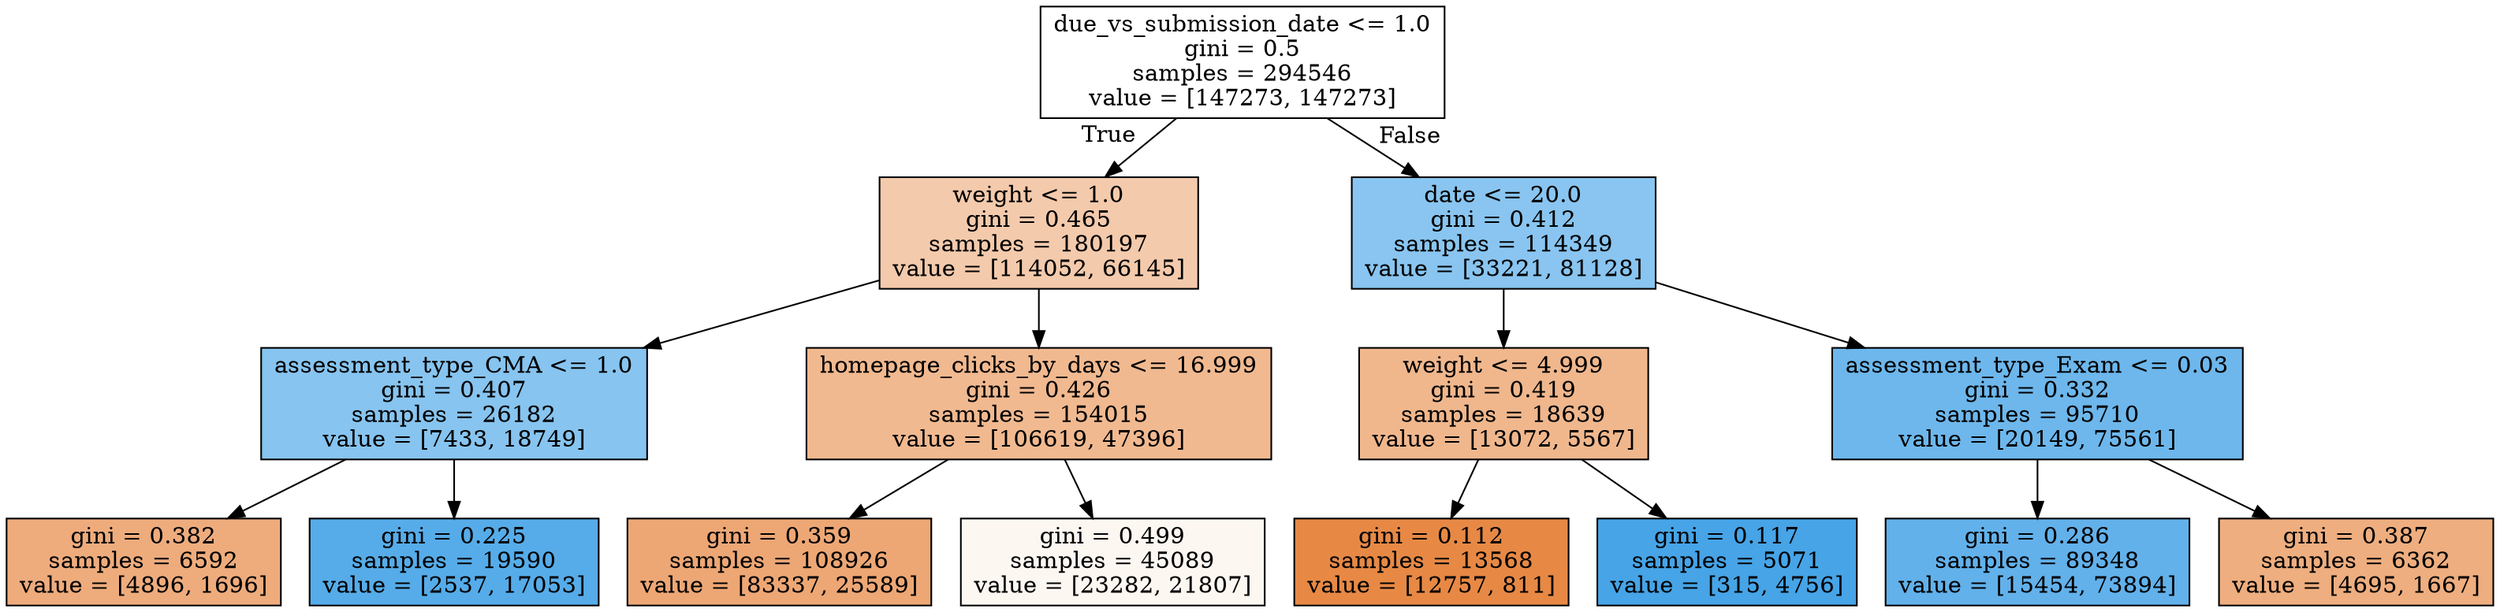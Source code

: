 digraph Tree {
node [shape=box, style="filled", color="black"] ;
0 [label="due_vs_submission_date <= 1.0\ngini = 0.5\nsamples = 294546\nvalue = [147273, 147273]", fillcolor="#e5813900"] ;
1 [label="weight <= 1.0\ngini = 0.465\nsamples = 180197\nvalue = [114052, 66145]", fillcolor="#e581396b"] ;
0 -> 1 [labeldistance=2.5, labelangle=45, headlabel="True"] ;
2 [label="assessment_type_CMA <= 1.0\ngini = 0.407\nsamples = 26182\nvalue = [7433, 18749]", fillcolor="#399de59a"] ;
1 -> 2 ;
3 [label="gini = 0.382\nsamples = 6592\nvalue = [4896, 1696]", fillcolor="#e58139a7"] ;
2 -> 3 ;
4 [label="gini = 0.225\nsamples = 19590\nvalue = [2537, 17053]", fillcolor="#399de5d9"] ;
2 -> 4 ;
5 [label="homepage_clicks_by_days <= 16.999\ngini = 0.426\nsamples = 154015\nvalue = [106619, 47396]", fillcolor="#e581398e"] ;
1 -> 5 ;
6 [label="gini = 0.359\nsamples = 108926\nvalue = [83337, 25589]", fillcolor="#e58139b1"] ;
5 -> 6 ;
7 [label="gini = 0.499\nsamples = 45089\nvalue = [23282, 21807]", fillcolor="#e5813910"] ;
5 -> 7 ;
8 [label="date <= 20.0\ngini = 0.412\nsamples = 114349\nvalue = [33221, 81128]", fillcolor="#399de597"] ;
0 -> 8 [labeldistance=2.5, labelangle=-45, headlabel="False"] ;
9 [label="weight <= 4.999\ngini = 0.419\nsamples = 18639\nvalue = [13072, 5567]", fillcolor="#e5813992"] ;
8 -> 9 ;
10 [label="gini = 0.112\nsamples = 13568\nvalue = [12757, 811]", fillcolor="#e58139ef"] ;
9 -> 10 ;
11 [label="gini = 0.117\nsamples = 5071\nvalue = [315, 4756]", fillcolor="#399de5ee"] ;
9 -> 11 ;
12 [label="assessment_type_Exam <= 0.03\ngini = 0.332\nsamples = 95710\nvalue = [20149, 75561]", fillcolor="#399de5bb"] ;
8 -> 12 ;
13 [label="gini = 0.286\nsamples = 89348\nvalue = [15454, 73894]", fillcolor="#399de5ca"] ;
12 -> 13 ;
14 [label="gini = 0.387\nsamples = 6362\nvalue = [4695, 1667]", fillcolor="#e58139a4"] ;
12 -> 14 ;
}